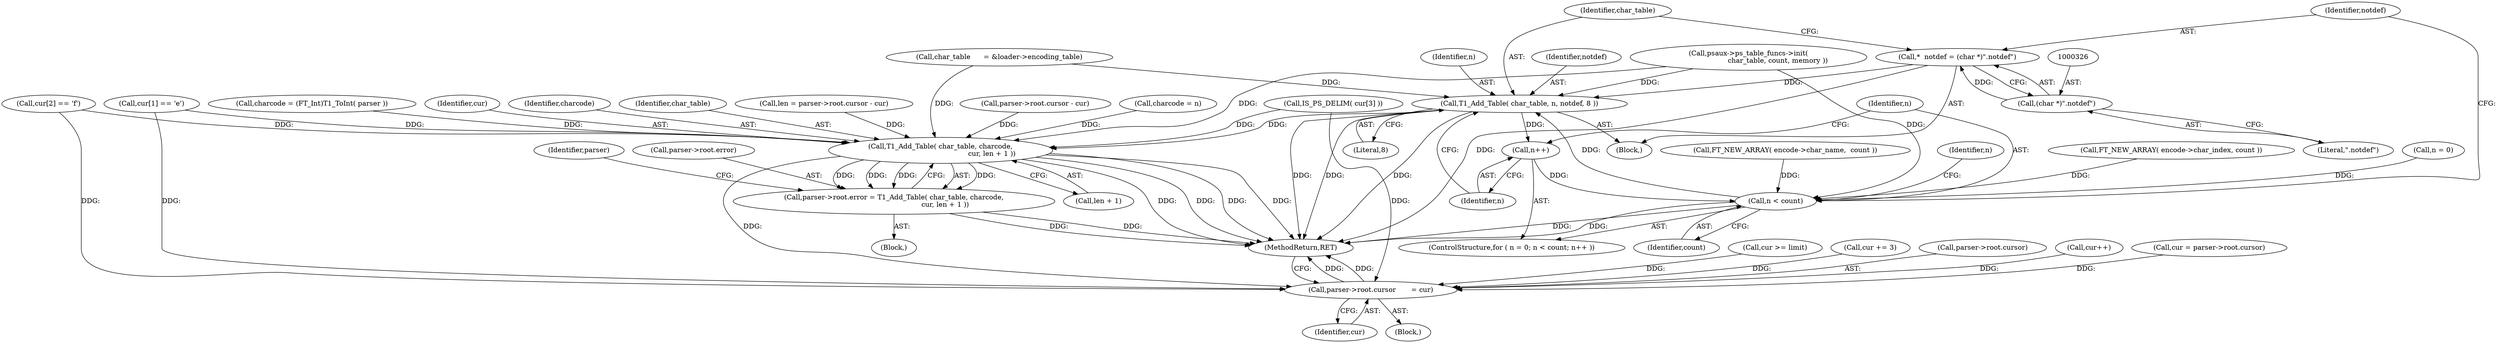 digraph "0_savannah_df14e6c0b9592cbb24d5381dfc6106b14f915e75@pointer" {
"1000323" [label="(Call,*  notdef = (char *)\".notdef\")"];
"1000325" [label="(Call,(char *)\".notdef\")"];
"1000328" [label="(Call,T1_Add_Table( char_table, n, notdef, 8 ))"];
"1000319" [label="(Call,n++)"];
"1000316" [label="(Call,n < count)"];
"1000489" [label="(Call,T1_Add_Table( char_table, charcode,\n                                               cur, len + 1 ))"];
"1000483" [label="(Call,parser->root.error = T1_Add_Table( char_table, charcode,\n                                               cur, len + 1 ))"];
"1000536" [label="(Call,parser->root.cursor       = cur)"];
"1000493" [label="(Call,len + 1)"];
"1000173" [label="(Call,cur >= limit)"];
"1000330" [label="(Identifier,n)"];
"1000288" [label="(Call,psaux->ps_table_funcs->init(\n                           char_table, count, memory ))"];
"1000491" [label="(Identifier,charcode)"];
"1000321" [label="(Block,)"];
"1000476" [label="(Call,parser->root.cursor - cur)"];
"1000499" [label="(Identifier,parser)"];
"1000329" [label="(Identifier,char_table)"];
"1000313" [label="(Call,n = 0)"];
"1000542" [label="(Identifier,cur)"];
"1000324" [label="(Identifier,notdef)"];
"1000210" [label="(Call,char_table      = &loader->encoding_table)"];
"1000411" [label="(Call,charcode = n)"];
"1000416" [label="(Call,charcode = (FT_Int)T1_ToInt( parser ))"];
"1000368" [label="(Call,cur[1] == 'e')"];
"1000492" [label="(Identifier,cur)"];
"1000536" [label="(Call,parser->root.cursor       = cur)"];
"1000386" [label="(Call,cur += 3)"];
"1000484" [label="(Call,parser->root.error)"];
"1000537" [label="(Call,parser->root.cursor)"];
"1000489" [label="(Call,T1_Add_Table( char_table, charcode,\n                                               cur, len + 1 ))"];
"1000327" [label="(Literal,\".notdef\")"];
"1000138" [label="(Block,)"];
"1000374" [label="(Call,cur[2] == 'f')"];
"1000328" [label="(Call,T1_Add_Table( char_table, n, notdef, 8 ))"];
"1000318" [label="(Identifier,count)"];
"1000407" [label="(Block,)"];
"1000379" [label="(Call,IS_PS_DELIM( cur[3] ))"];
"1000332" [label="(Literal,8)"];
"1000323" [label="(Call,*  notdef = (char *)\".notdef\")"];
"1000490" [label="(Identifier,char_table)"];
"1000483" [label="(Call,parser->root.error = T1_Add_Table( char_table, charcode,\n                                               cur, len + 1 ))"];
"1000282" [label="(Call,FT_NEW_ARRAY( encode->char_name,  count ))"];
"1000319" [label="(Call,n++)"];
"1000331" [label="(Identifier,notdef)"];
"1000312" [label="(ControlStructure,for ( n = 0; n < count; n++ ))"];
"1000543" [label="(MethodReturn,RET)"];
"1000325" [label="(Call,(char *)\".notdef\")"];
"1000398" [label="(Call,cur++)"];
"1000317" [label="(Identifier,n)"];
"1000334" [label="(Identifier,n)"];
"1000474" [label="(Call,len = parser->root.cursor - cur)"];
"1000347" [label="(Call,cur = parser->root.cursor)"];
"1000316" [label="(Call,n < count)"];
"1000276" [label="(Call,FT_NEW_ARRAY( encode->char_index, count ))"];
"1000320" [label="(Identifier,n)"];
"1000323" -> "1000321"  [label="AST: "];
"1000323" -> "1000325"  [label="CFG: "];
"1000324" -> "1000323"  [label="AST: "];
"1000325" -> "1000323"  [label="AST: "];
"1000329" -> "1000323"  [label="CFG: "];
"1000323" -> "1000543"  [label="DDG: "];
"1000325" -> "1000323"  [label="DDG: "];
"1000323" -> "1000328"  [label="DDG: "];
"1000325" -> "1000327"  [label="CFG: "];
"1000326" -> "1000325"  [label="AST: "];
"1000327" -> "1000325"  [label="AST: "];
"1000328" -> "1000321"  [label="AST: "];
"1000328" -> "1000332"  [label="CFG: "];
"1000329" -> "1000328"  [label="AST: "];
"1000330" -> "1000328"  [label="AST: "];
"1000331" -> "1000328"  [label="AST: "];
"1000332" -> "1000328"  [label="AST: "];
"1000320" -> "1000328"  [label="CFG: "];
"1000328" -> "1000543"  [label="DDG: "];
"1000328" -> "1000543"  [label="DDG: "];
"1000328" -> "1000543"  [label="DDG: "];
"1000328" -> "1000319"  [label="DDG: "];
"1000288" -> "1000328"  [label="DDG: "];
"1000210" -> "1000328"  [label="DDG: "];
"1000316" -> "1000328"  [label="DDG: "];
"1000328" -> "1000489"  [label="DDG: "];
"1000319" -> "1000312"  [label="AST: "];
"1000319" -> "1000320"  [label="CFG: "];
"1000320" -> "1000319"  [label="AST: "];
"1000317" -> "1000319"  [label="CFG: "];
"1000319" -> "1000316"  [label="DDG: "];
"1000316" -> "1000312"  [label="AST: "];
"1000316" -> "1000318"  [label="CFG: "];
"1000317" -> "1000316"  [label="AST: "];
"1000318" -> "1000316"  [label="AST: "];
"1000324" -> "1000316"  [label="CFG: "];
"1000334" -> "1000316"  [label="CFG: "];
"1000316" -> "1000543"  [label="DDG: "];
"1000316" -> "1000543"  [label="DDG: "];
"1000313" -> "1000316"  [label="DDG: "];
"1000282" -> "1000316"  [label="DDG: "];
"1000288" -> "1000316"  [label="DDG: "];
"1000276" -> "1000316"  [label="DDG: "];
"1000489" -> "1000483"  [label="AST: "];
"1000489" -> "1000493"  [label="CFG: "];
"1000490" -> "1000489"  [label="AST: "];
"1000491" -> "1000489"  [label="AST: "];
"1000492" -> "1000489"  [label="AST: "];
"1000493" -> "1000489"  [label="AST: "];
"1000483" -> "1000489"  [label="CFG: "];
"1000489" -> "1000543"  [label="DDG: "];
"1000489" -> "1000543"  [label="DDG: "];
"1000489" -> "1000543"  [label="DDG: "];
"1000489" -> "1000543"  [label="DDG: "];
"1000489" -> "1000483"  [label="DDG: "];
"1000489" -> "1000483"  [label="DDG: "];
"1000489" -> "1000483"  [label="DDG: "];
"1000489" -> "1000483"  [label="DDG: "];
"1000288" -> "1000489"  [label="DDG: "];
"1000210" -> "1000489"  [label="DDG: "];
"1000411" -> "1000489"  [label="DDG: "];
"1000416" -> "1000489"  [label="DDG: "];
"1000368" -> "1000489"  [label="DDG: "];
"1000374" -> "1000489"  [label="DDG: "];
"1000379" -> "1000489"  [label="DDG: "];
"1000476" -> "1000489"  [label="DDG: "];
"1000474" -> "1000489"  [label="DDG: "];
"1000489" -> "1000536"  [label="DDG: "];
"1000483" -> "1000407"  [label="AST: "];
"1000484" -> "1000483"  [label="AST: "];
"1000499" -> "1000483"  [label="CFG: "];
"1000483" -> "1000543"  [label="DDG: "];
"1000483" -> "1000543"  [label="DDG: "];
"1000536" -> "1000138"  [label="AST: "];
"1000536" -> "1000542"  [label="CFG: "];
"1000537" -> "1000536"  [label="AST: "];
"1000542" -> "1000536"  [label="AST: "];
"1000543" -> "1000536"  [label="CFG: "];
"1000536" -> "1000543"  [label="DDG: "];
"1000536" -> "1000543"  [label="DDG: "];
"1000368" -> "1000536"  [label="DDG: "];
"1000374" -> "1000536"  [label="DDG: "];
"1000386" -> "1000536"  [label="DDG: "];
"1000379" -> "1000536"  [label="DDG: "];
"1000347" -> "1000536"  [label="DDG: "];
"1000173" -> "1000536"  [label="DDG: "];
"1000398" -> "1000536"  [label="DDG: "];
}
